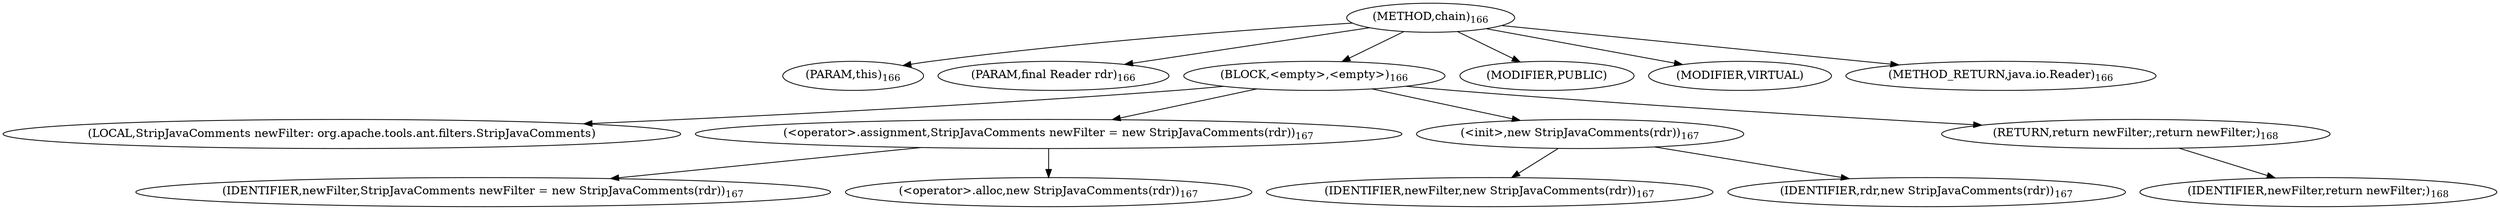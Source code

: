 digraph "chain" {  
"199" [label = <(METHOD,chain)<SUB>166</SUB>> ]
"200" [label = <(PARAM,this)<SUB>166</SUB>> ]
"201" [label = <(PARAM,final Reader rdr)<SUB>166</SUB>> ]
"202" [label = <(BLOCK,&lt;empty&gt;,&lt;empty&gt;)<SUB>166</SUB>> ]
"10" [label = <(LOCAL,StripJavaComments newFilter: org.apache.tools.ant.filters.StripJavaComments)> ]
"203" [label = <(&lt;operator&gt;.assignment,StripJavaComments newFilter = new StripJavaComments(rdr))<SUB>167</SUB>> ]
"204" [label = <(IDENTIFIER,newFilter,StripJavaComments newFilter = new StripJavaComments(rdr))<SUB>167</SUB>> ]
"205" [label = <(&lt;operator&gt;.alloc,new StripJavaComments(rdr))<SUB>167</SUB>> ]
"206" [label = <(&lt;init&gt;,new StripJavaComments(rdr))<SUB>167</SUB>> ]
"9" [label = <(IDENTIFIER,newFilter,new StripJavaComments(rdr))<SUB>167</SUB>> ]
"207" [label = <(IDENTIFIER,rdr,new StripJavaComments(rdr))<SUB>167</SUB>> ]
"208" [label = <(RETURN,return newFilter;,return newFilter;)<SUB>168</SUB>> ]
"209" [label = <(IDENTIFIER,newFilter,return newFilter;)<SUB>168</SUB>> ]
"210" [label = <(MODIFIER,PUBLIC)> ]
"211" [label = <(MODIFIER,VIRTUAL)> ]
"212" [label = <(METHOD_RETURN,java.io.Reader)<SUB>166</SUB>> ]
  "199" -> "200" 
  "199" -> "201" 
  "199" -> "202" 
  "199" -> "210" 
  "199" -> "211" 
  "199" -> "212" 
  "202" -> "10" 
  "202" -> "203" 
  "202" -> "206" 
  "202" -> "208" 
  "203" -> "204" 
  "203" -> "205" 
  "206" -> "9" 
  "206" -> "207" 
  "208" -> "209" 
}
